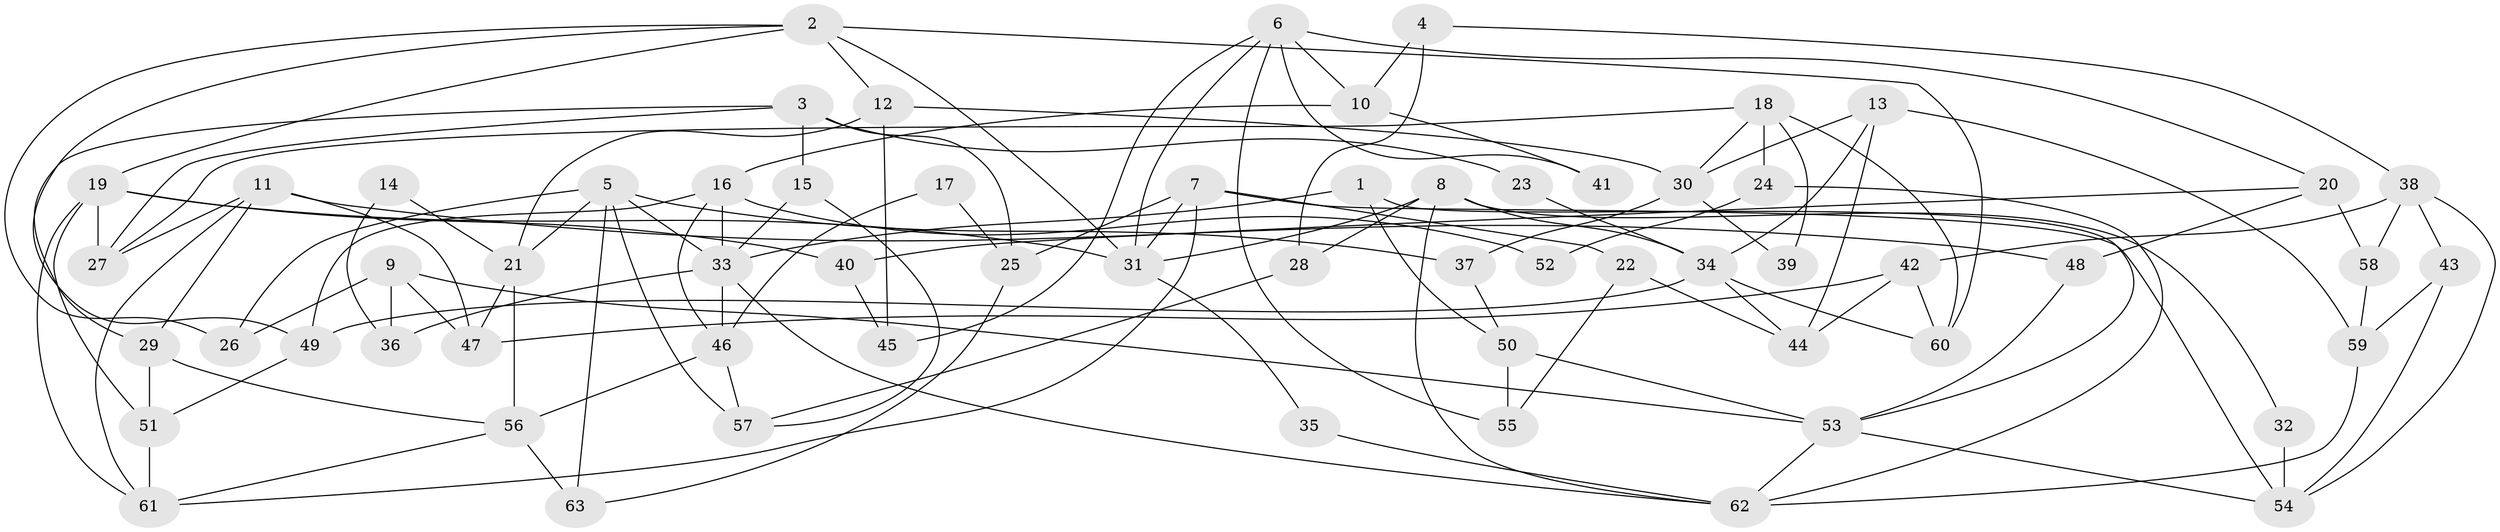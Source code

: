 // Generated by graph-tools (version 1.1) at 2025/11/02/27/25 16:11:21]
// undirected, 63 vertices, 126 edges
graph export_dot {
graph [start="1"]
  node [color=gray90,style=filled];
  1;
  2;
  3;
  4;
  5;
  6;
  7;
  8;
  9;
  10;
  11;
  12;
  13;
  14;
  15;
  16;
  17;
  18;
  19;
  20;
  21;
  22;
  23;
  24;
  25;
  26;
  27;
  28;
  29;
  30;
  31;
  32;
  33;
  34;
  35;
  36;
  37;
  38;
  39;
  40;
  41;
  42;
  43;
  44;
  45;
  46;
  47;
  48;
  49;
  50;
  51;
  52;
  53;
  54;
  55;
  56;
  57;
  58;
  59;
  60;
  61;
  62;
  63;
  1 -- 53;
  1 -- 33;
  1 -- 50;
  2 -- 60;
  2 -- 31;
  2 -- 12;
  2 -- 19;
  2 -- 26;
  2 -- 49;
  3 -- 27;
  3 -- 29;
  3 -- 15;
  3 -- 23;
  3 -- 25;
  4 -- 10;
  4 -- 28;
  4 -- 38;
  5 -- 63;
  5 -- 37;
  5 -- 21;
  5 -- 26;
  5 -- 33;
  5 -- 57;
  6 -- 45;
  6 -- 20;
  6 -- 10;
  6 -- 31;
  6 -- 41;
  6 -- 55;
  7 -- 61;
  7 -- 31;
  7 -- 22;
  7 -- 25;
  7 -- 54;
  8 -- 62;
  8 -- 31;
  8 -- 28;
  8 -- 32;
  8 -- 34;
  9 -- 26;
  9 -- 53;
  9 -- 36;
  9 -- 47;
  10 -- 16;
  10 -- 41;
  11 -- 27;
  11 -- 47;
  11 -- 29;
  11 -- 48;
  11 -- 61;
  12 -- 21;
  12 -- 30;
  12 -- 45;
  13 -- 44;
  13 -- 34;
  13 -- 30;
  13 -- 59;
  14 -- 21;
  14 -- 36;
  15 -- 57;
  15 -- 33;
  16 -- 33;
  16 -- 49;
  16 -- 46;
  16 -- 52;
  17 -- 46;
  17 -- 25;
  18 -- 60;
  18 -- 30;
  18 -- 24;
  18 -- 27;
  18 -- 39;
  19 -- 61;
  19 -- 27;
  19 -- 31;
  19 -- 40;
  19 -- 51;
  20 -- 48;
  20 -- 58;
  20 -- 40;
  21 -- 56;
  21 -- 47;
  22 -- 44;
  22 -- 55;
  23 -- 34;
  24 -- 62;
  24 -- 52;
  25 -- 63;
  28 -- 57;
  29 -- 56;
  29 -- 51;
  30 -- 37;
  30 -- 39;
  31 -- 35;
  32 -- 54;
  33 -- 36;
  33 -- 46;
  33 -- 62;
  34 -- 49;
  34 -- 44;
  34 -- 60;
  35 -- 62;
  37 -- 50;
  38 -- 54;
  38 -- 42;
  38 -- 43;
  38 -- 58;
  40 -- 45;
  42 -- 47;
  42 -- 44;
  42 -- 60;
  43 -- 59;
  43 -- 54;
  46 -- 56;
  46 -- 57;
  48 -- 53;
  49 -- 51;
  50 -- 55;
  50 -- 53;
  51 -- 61;
  53 -- 54;
  53 -- 62;
  56 -- 61;
  56 -- 63;
  58 -- 59;
  59 -- 62;
}
